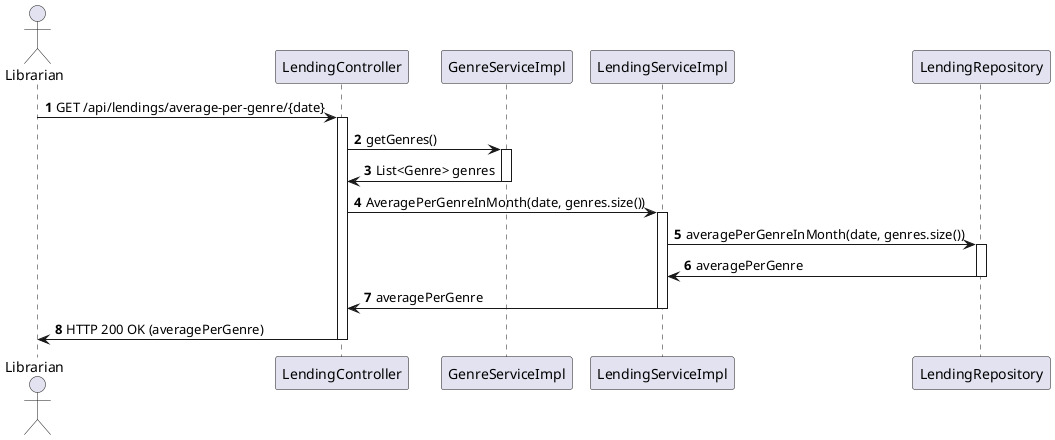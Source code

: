 @startuml
actor Librarian
autonumber

Librarian -> LendingController: GET /api/lendings/average-per-genre/{date}
activate LendingController

LendingController -> GenreServiceImpl: getGenres()
activate GenreServiceImpl
GenreServiceImpl -> LendingController: List<Genre> genres
deactivate GenreServiceImpl

LendingController -> LendingServiceImpl: AveragePerGenreInMonth(date, genres.size())
activate LendingServiceImpl
LendingServiceImpl -> LendingRepository: averagePerGenreInMonth(date, genres.size())
activate LendingRepository
LendingRepository -> LendingServiceImpl: averagePerGenre
deactivate LendingRepository

LendingServiceImpl -> LendingController: averagePerGenre
deactivate LendingServiceImpl

LendingController -> Librarian: HTTP 200 OK (averagePerGenre)
deactivate LendingController

@enduml
